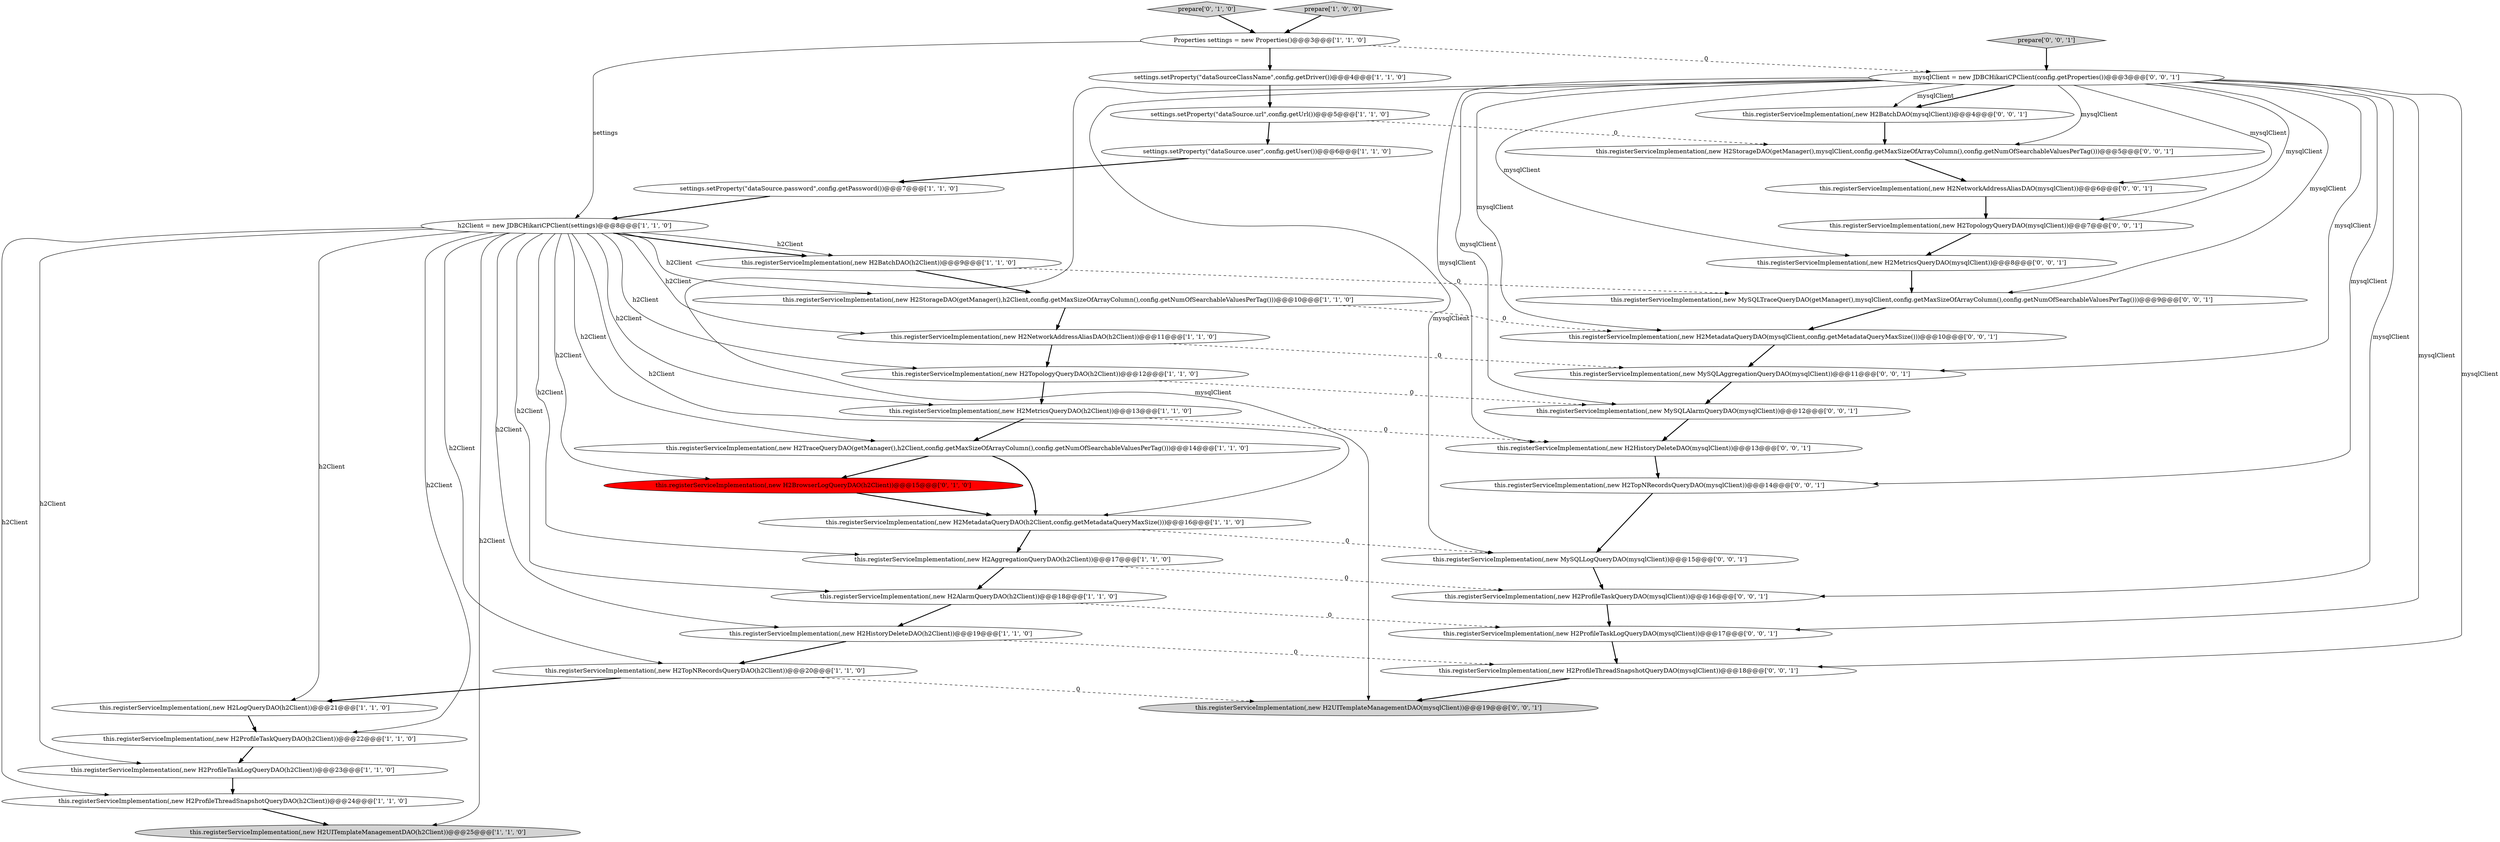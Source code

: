 digraph {
3 [style = filled, label = "this.registerServiceImplementation(,new H2LogQueryDAO(h2Client))@@@21@@@['1', '1', '0']", fillcolor = white, shape = ellipse image = "AAA0AAABBB1BBB"];
19 [style = filled, label = "Properties settings = new Properties()@@@3@@@['1', '1', '0']", fillcolor = white, shape = ellipse image = "AAA0AAABBB1BBB"];
20 [style = filled, label = "this.registerServiceImplementation(,new H2TopNRecordsQueryDAO(h2Client))@@@20@@@['1', '1', '0']", fillcolor = white, shape = ellipse image = "AAA0AAABBB1BBB"];
25 [style = filled, label = "this.registerServiceImplementation(,new H2ProfileTaskQueryDAO(mysqlClient))@@@16@@@['0', '0', '1']", fillcolor = white, shape = ellipse image = "AAA0AAABBB3BBB"];
23 [style = filled, label = "prepare['0', '1', '0']", fillcolor = lightgray, shape = diamond image = "AAA0AAABBB2BBB"];
35 [style = filled, label = "this.registerServiceImplementation(,new H2NetworkAddressAliasDAO(mysqlClient))@@@6@@@['0', '0', '1']", fillcolor = white, shape = ellipse image = "AAA0AAABBB3BBB"];
24 [style = filled, label = "this.registerServiceImplementation(,new H2BrowserLogQueryDAO(h2Client))@@@15@@@['0', '1', '0']", fillcolor = red, shape = ellipse image = "AAA1AAABBB2BBB"];
42 [style = filled, label = "this.registerServiceImplementation(,new H2MetadataQueryDAO(mysqlClient,config.getMetadataQueryMaxSize()))@@@10@@@['0', '0', '1']", fillcolor = white, shape = ellipse image = "AAA0AAABBB3BBB"];
41 [style = filled, label = "this.registerServiceImplementation(,new H2ProfileThreadSnapshotQueryDAO(mysqlClient))@@@18@@@['0', '0', '1']", fillcolor = white, shape = ellipse image = "AAA0AAABBB3BBB"];
36 [style = filled, label = "this.registerServiceImplementation(,new MySQLAlarmQueryDAO(mysqlClient))@@@12@@@['0', '0', '1']", fillcolor = white, shape = ellipse image = "AAA0AAABBB3BBB"];
38 [style = filled, label = "this.registerServiceImplementation(,new MySQLTraceQueryDAO(getManager(),mysqlClient,config.getMaxSizeOfArrayColumn(),config.getNumOfSearchableValuesPerTag()))@@@9@@@['0', '0', '1']", fillcolor = white, shape = ellipse image = "AAA0AAABBB3BBB"];
1 [style = filled, label = "this.registerServiceImplementation(,new H2TopologyQueryDAO(h2Client))@@@12@@@['1', '1', '0']", fillcolor = white, shape = ellipse image = "AAA0AAABBB1BBB"];
8 [style = filled, label = "this.registerServiceImplementation(,new H2NetworkAddressAliasDAO(h2Client))@@@11@@@['1', '1', '0']", fillcolor = white, shape = ellipse image = "AAA0AAABBB1BBB"];
4 [style = filled, label = "settings.setProperty(\"dataSourceClassName\",config.getDriver())@@@4@@@['1', '1', '0']", fillcolor = white, shape = ellipse image = "AAA0AAABBB1BBB"];
11 [style = filled, label = "settings.setProperty(\"dataSource.url\",config.getUrl())@@@5@@@['1', '1', '0']", fillcolor = white, shape = ellipse image = "AAA0AAABBB1BBB"];
27 [style = filled, label = "this.registerServiceImplementation(,new H2HistoryDeleteDAO(mysqlClient))@@@13@@@['0', '0', '1']", fillcolor = white, shape = ellipse image = "AAA0AAABBB3BBB"];
40 [style = filled, label = "this.registerServiceImplementation(,new H2StorageDAO(getManager(),mysqlClient,config.getMaxSizeOfArrayColumn(),config.getNumOfSearchableValuesPerTag()))@@@5@@@['0', '0', '1']", fillcolor = white, shape = ellipse image = "AAA0AAABBB3BBB"];
14 [style = filled, label = "this.registerServiceImplementation(,new H2UITemplateManagementDAO(h2Client))@@@25@@@['1', '1', '0']", fillcolor = lightgray, shape = ellipse image = "AAA0AAABBB1BBB"];
13 [style = filled, label = "this.registerServiceImplementation(,new H2ProfileTaskLogQueryDAO(h2Client))@@@23@@@['1', '1', '0']", fillcolor = white, shape = ellipse image = "AAA0AAABBB1BBB"];
6 [style = filled, label = "prepare['1', '0', '0']", fillcolor = lightgray, shape = diamond image = "AAA0AAABBB1BBB"];
17 [style = filled, label = "this.registerServiceImplementation(,new H2ProfileTaskQueryDAO(h2Client))@@@22@@@['1', '1', '0']", fillcolor = white, shape = ellipse image = "AAA0AAABBB1BBB"];
22 [style = filled, label = "settings.setProperty(\"dataSource.user\",config.getUser())@@@6@@@['1', '1', '0']", fillcolor = white, shape = ellipse image = "AAA0AAABBB1BBB"];
28 [style = filled, label = "this.registerServiceImplementation(,new MySQLAggregationQueryDAO(mysqlClient))@@@11@@@['0', '0', '1']", fillcolor = white, shape = ellipse image = "AAA0AAABBB3BBB"];
9 [style = filled, label = "this.registerServiceImplementation(,new H2StorageDAO(getManager(),h2Client,config.getMaxSizeOfArrayColumn(),config.getNumOfSearchableValuesPerTag()))@@@10@@@['1', '1', '0']", fillcolor = white, shape = ellipse image = "AAA0AAABBB1BBB"];
10 [style = filled, label = "this.registerServiceImplementation(,new H2HistoryDeleteDAO(h2Client))@@@19@@@['1', '1', '0']", fillcolor = white, shape = ellipse image = "AAA0AAABBB1BBB"];
18 [style = filled, label = "this.registerServiceImplementation(,new H2AggregationQueryDAO(h2Client))@@@17@@@['1', '1', '0']", fillcolor = white, shape = ellipse image = "AAA0AAABBB1BBB"];
16 [style = filled, label = "h2Client = new JDBCHikariCPClient(settings)@@@8@@@['1', '1', '0']", fillcolor = white, shape = ellipse image = "AAA0AAABBB1BBB"];
29 [style = filled, label = "this.registerServiceImplementation(,new H2ProfileTaskLogQueryDAO(mysqlClient))@@@17@@@['0', '0', '1']", fillcolor = white, shape = ellipse image = "AAA0AAABBB3BBB"];
26 [style = filled, label = "this.registerServiceImplementation(,new H2MetricsQueryDAO(mysqlClient))@@@8@@@['0', '0', '1']", fillcolor = white, shape = ellipse image = "AAA0AAABBB3BBB"];
12 [style = filled, label = "this.registerServiceImplementation(,new H2AlarmQueryDAO(h2Client))@@@18@@@['1', '1', '0']", fillcolor = white, shape = ellipse image = "AAA0AAABBB1BBB"];
21 [style = filled, label = "this.registerServiceImplementation(,new H2BatchDAO(h2Client))@@@9@@@['1', '1', '0']", fillcolor = white, shape = ellipse image = "AAA0AAABBB1BBB"];
30 [style = filled, label = "this.registerServiceImplementation(,new H2UITemplateManagementDAO(mysqlClient))@@@19@@@['0', '0', '1']", fillcolor = lightgray, shape = ellipse image = "AAA0AAABBB3BBB"];
2 [style = filled, label = "this.registerServiceImplementation(,new H2TraceQueryDAO(getManager(),h2Client,config.getMaxSizeOfArrayColumn(),config.getNumOfSearchableValuesPerTag()))@@@14@@@['1', '1', '0']", fillcolor = white, shape = ellipse image = "AAA0AAABBB1BBB"];
34 [style = filled, label = "this.registerServiceImplementation(,new H2BatchDAO(mysqlClient))@@@4@@@['0', '0', '1']", fillcolor = white, shape = ellipse image = "AAA0AAABBB3BBB"];
39 [style = filled, label = "mysqlClient = new JDBCHikariCPClient(config.getProperties())@@@3@@@['0', '0', '1']", fillcolor = white, shape = ellipse image = "AAA0AAABBB3BBB"];
5 [style = filled, label = "this.registerServiceImplementation(,new H2ProfileThreadSnapshotQueryDAO(h2Client))@@@24@@@['1', '1', '0']", fillcolor = white, shape = ellipse image = "AAA0AAABBB1BBB"];
7 [style = filled, label = "this.registerServiceImplementation(,new H2MetricsQueryDAO(h2Client))@@@13@@@['1', '1', '0']", fillcolor = white, shape = ellipse image = "AAA0AAABBB1BBB"];
37 [style = filled, label = "this.registerServiceImplementation(,new H2TopologyQueryDAO(mysqlClient))@@@7@@@['0', '0', '1']", fillcolor = white, shape = ellipse image = "AAA0AAABBB3BBB"];
32 [style = filled, label = "this.registerServiceImplementation(,new H2TopNRecordsQueryDAO(mysqlClient))@@@14@@@['0', '0', '1']", fillcolor = white, shape = ellipse image = "AAA0AAABBB3BBB"];
15 [style = filled, label = "this.registerServiceImplementation(,new H2MetadataQueryDAO(h2Client,config.getMetadataQueryMaxSize()))@@@16@@@['1', '1', '0']", fillcolor = white, shape = ellipse image = "AAA0AAABBB1BBB"];
0 [style = filled, label = "settings.setProperty(\"dataSource.password\",config.getPassword())@@@7@@@['1', '1', '0']", fillcolor = white, shape = ellipse image = "AAA0AAABBB1BBB"];
31 [style = filled, label = "prepare['0', '0', '1']", fillcolor = lightgray, shape = diamond image = "AAA0AAABBB3BBB"];
33 [style = filled, label = "this.registerServiceImplementation(,new MySQLLogQueryDAO(mysqlClient))@@@15@@@['0', '0', '1']", fillcolor = white, shape = ellipse image = "AAA0AAABBB3BBB"];
27->32 [style = bold, label=""];
39->36 [style = solid, label="mysqlClient"];
39->26 [style = solid, label="mysqlClient"];
11->40 [style = dashed, label="0"];
39->25 [style = solid, label="mysqlClient"];
25->29 [style = bold, label=""];
16->10 [style = solid, label="h2Client"];
38->42 [style = bold, label=""];
16->2 [style = solid, label="h2Client"];
16->1 [style = solid, label="h2Client"];
8->1 [style = bold, label=""];
10->41 [style = dashed, label="0"];
12->10 [style = bold, label=""];
22->0 [style = bold, label=""];
35->37 [style = bold, label=""];
33->25 [style = bold, label=""];
16->18 [style = solid, label="h2Client"];
2->15 [style = bold, label=""];
15->33 [style = dashed, label="0"];
2->24 [style = bold, label=""];
18->25 [style = dashed, label="0"];
16->17 [style = solid, label="h2Client"];
28->36 [style = bold, label=""];
37->26 [style = bold, label=""];
39->34 [style = bold, label=""];
18->12 [style = bold, label=""];
39->27 [style = solid, label="mysqlClient"];
20->3 [style = bold, label=""];
8->28 [style = dashed, label="0"];
9->8 [style = bold, label=""];
39->42 [style = solid, label="mysqlClient"];
16->24 [style = solid, label="h2Client"];
39->35 [style = solid, label="mysqlClient"];
41->30 [style = bold, label=""];
21->9 [style = bold, label=""];
39->41 [style = solid, label="mysqlClient"];
39->29 [style = solid, label="mysqlClient"];
16->5 [style = solid, label="h2Client"];
16->8 [style = solid, label="h2Client"];
7->2 [style = bold, label=""];
13->5 [style = bold, label=""];
19->16 [style = solid, label="settings"];
39->30 [style = solid, label="mysqlClient"];
39->28 [style = solid, label="mysqlClient"];
16->15 [style = solid, label="h2Client"];
39->33 [style = solid, label="mysqlClient"];
39->32 [style = solid, label="mysqlClient"];
0->16 [style = bold, label=""];
40->35 [style = bold, label=""];
34->40 [style = bold, label=""];
9->42 [style = dashed, label="0"];
16->14 [style = solid, label="h2Client"];
16->21 [style = solid, label="h2Client"];
21->38 [style = dashed, label="0"];
1->7 [style = bold, label=""];
32->33 [style = bold, label=""];
16->3 [style = solid, label="h2Client"];
19->39 [style = dashed, label="0"];
16->7 [style = solid, label="h2Client"];
23->19 [style = bold, label=""];
20->30 [style = dashed, label="0"];
11->22 [style = bold, label=""];
3->17 [style = bold, label=""];
17->13 [style = bold, label=""];
31->39 [style = bold, label=""];
42->28 [style = bold, label=""];
16->9 [style = solid, label="h2Client"];
16->12 [style = solid, label="h2Client"];
24->15 [style = bold, label=""];
10->20 [style = bold, label=""];
16->13 [style = solid, label="h2Client"];
29->41 [style = bold, label=""];
39->34 [style = solid, label="mysqlClient"];
39->37 [style = solid, label="mysqlClient"];
6->19 [style = bold, label=""];
39->40 [style = solid, label="mysqlClient"];
5->14 [style = bold, label=""];
15->18 [style = bold, label=""];
7->27 [style = dashed, label="0"];
26->38 [style = bold, label=""];
1->36 [style = dashed, label="0"];
36->27 [style = bold, label=""];
16->21 [style = bold, label=""];
39->38 [style = solid, label="mysqlClient"];
12->29 [style = dashed, label="0"];
19->4 [style = bold, label=""];
4->11 [style = bold, label=""];
16->20 [style = solid, label="h2Client"];
}
